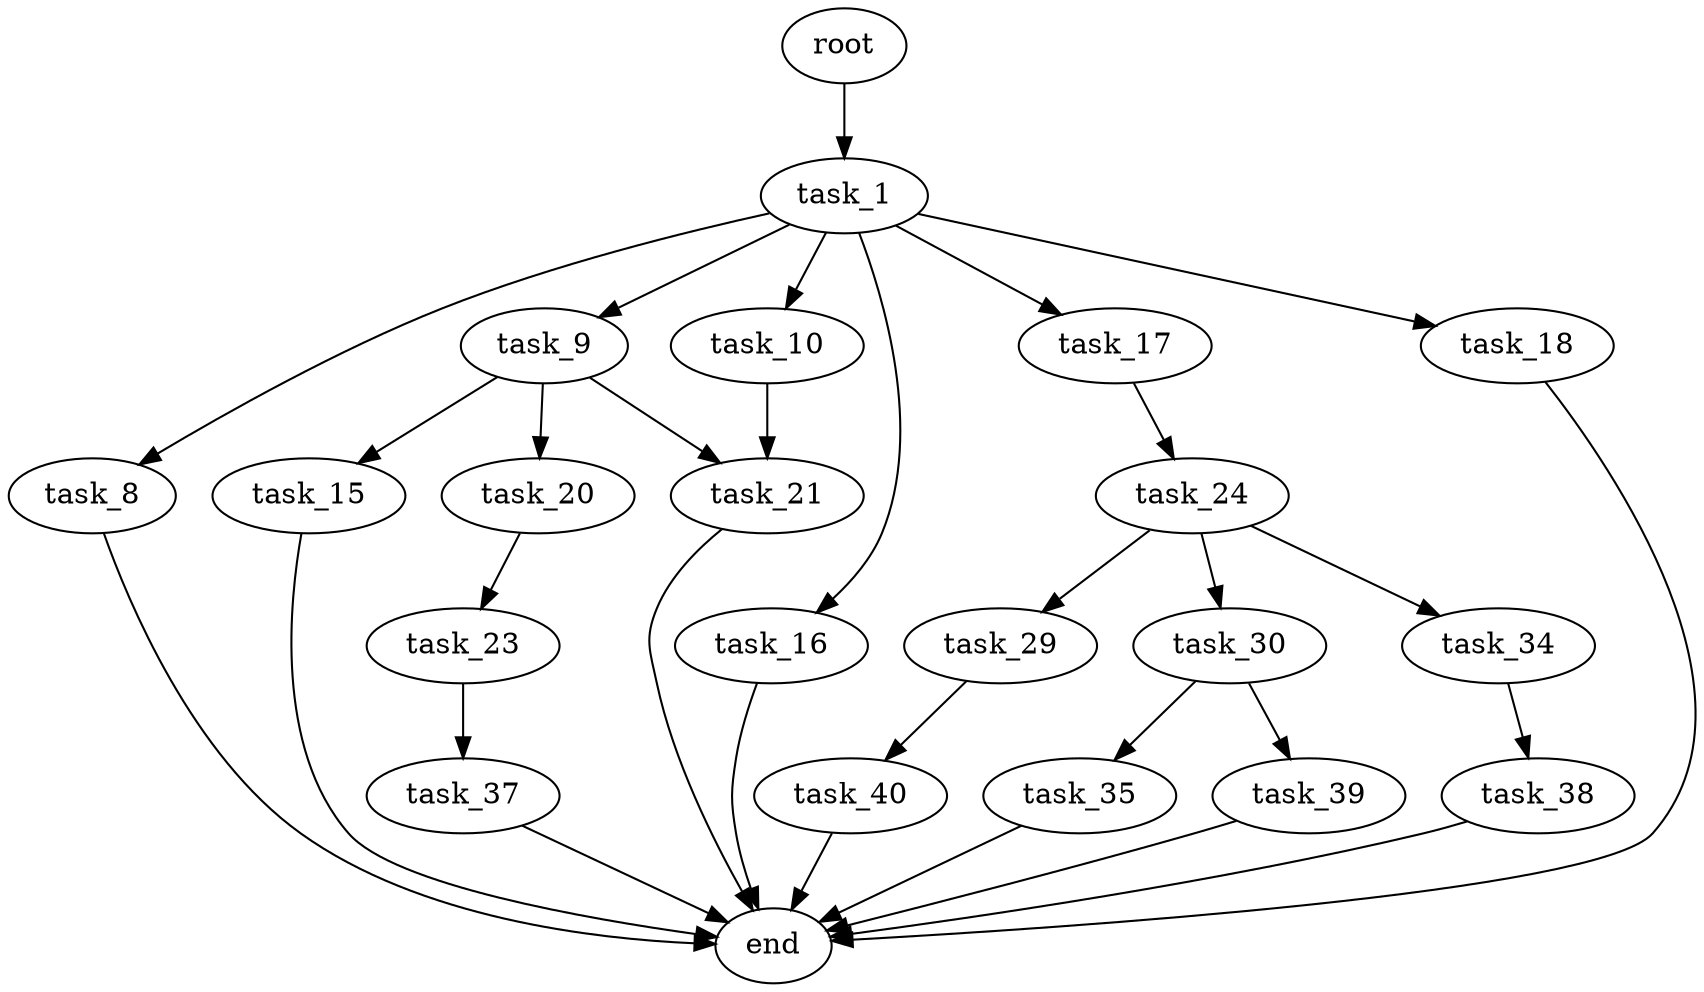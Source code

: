 digraph G {
  root [size="0.000000"];
  task_1 [size="1861863308.000000"];
  task_8 [size="39421278518.000000"];
  task_9 [size="40105369101.000000"];
  task_10 [size="32021564054.000000"];
  task_16 [size="134217728000.000000"];
  task_17 [size="231928233984.000000"];
  task_18 [size="12783141023.000000"];
  end [size="0.000000"];
  task_15 [size="1148366325892.000000"];
  task_20 [size="782757789696.000000"];
  task_21 [size="22410030769.000000"];
  task_24 [size="782757789696.000000"];
  task_23 [size="68719476736.000000"];
  task_37 [size="68719476736.000000"];
  task_29 [size="1621660136.000000"];
  task_30 [size="65165082381.000000"];
  task_34 [size="19748648638.000000"];
  task_40 [size="68719476736.000000"];
  task_35 [size="68719476736.000000"];
  task_39 [size="134217728000.000000"];
  task_38 [size="368293445632.000000"];

  root -> task_1 [size="1.000000"];
  task_1 -> task_8 [size="134217728.000000"];
  task_1 -> task_9 [size="134217728.000000"];
  task_1 -> task_10 [size="134217728.000000"];
  task_1 -> task_16 [size="134217728.000000"];
  task_1 -> task_17 [size="134217728.000000"];
  task_1 -> task_18 [size="134217728.000000"];
  task_8 -> end [size="1.000000"];
  task_9 -> task_15 [size="75497472.000000"];
  task_9 -> task_20 [size="75497472.000000"];
  task_9 -> task_21 [size="75497472.000000"];
  task_10 -> task_21 [size="536870912.000000"];
  task_16 -> end [size="1.000000"];
  task_17 -> task_24 [size="301989888.000000"];
  task_18 -> end [size="1.000000"];
  task_15 -> end [size="1.000000"];
  task_20 -> task_23 [size="679477248.000000"];
  task_21 -> end [size="1.000000"];
  task_24 -> task_29 [size="679477248.000000"];
  task_24 -> task_30 [size="679477248.000000"];
  task_24 -> task_34 [size="679477248.000000"];
  task_23 -> task_37 [size="134217728.000000"];
  task_37 -> end [size="1.000000"];
  task_29 -> task_40 [size="33554432.000000"];
  task_30 -> task_35 [size="75497472.000000"];
  task_30 -> task_39 [size="75497472.000000"];
  task_34 -> task_38 [size="838860800.000000"];
  task_40 -> end [size="1.000000"];
  task_35 -> end [size="1.000000"];
  task_39 -> end [size="1.000000"];
  task_38 -> end [size="1.000000"];
}
